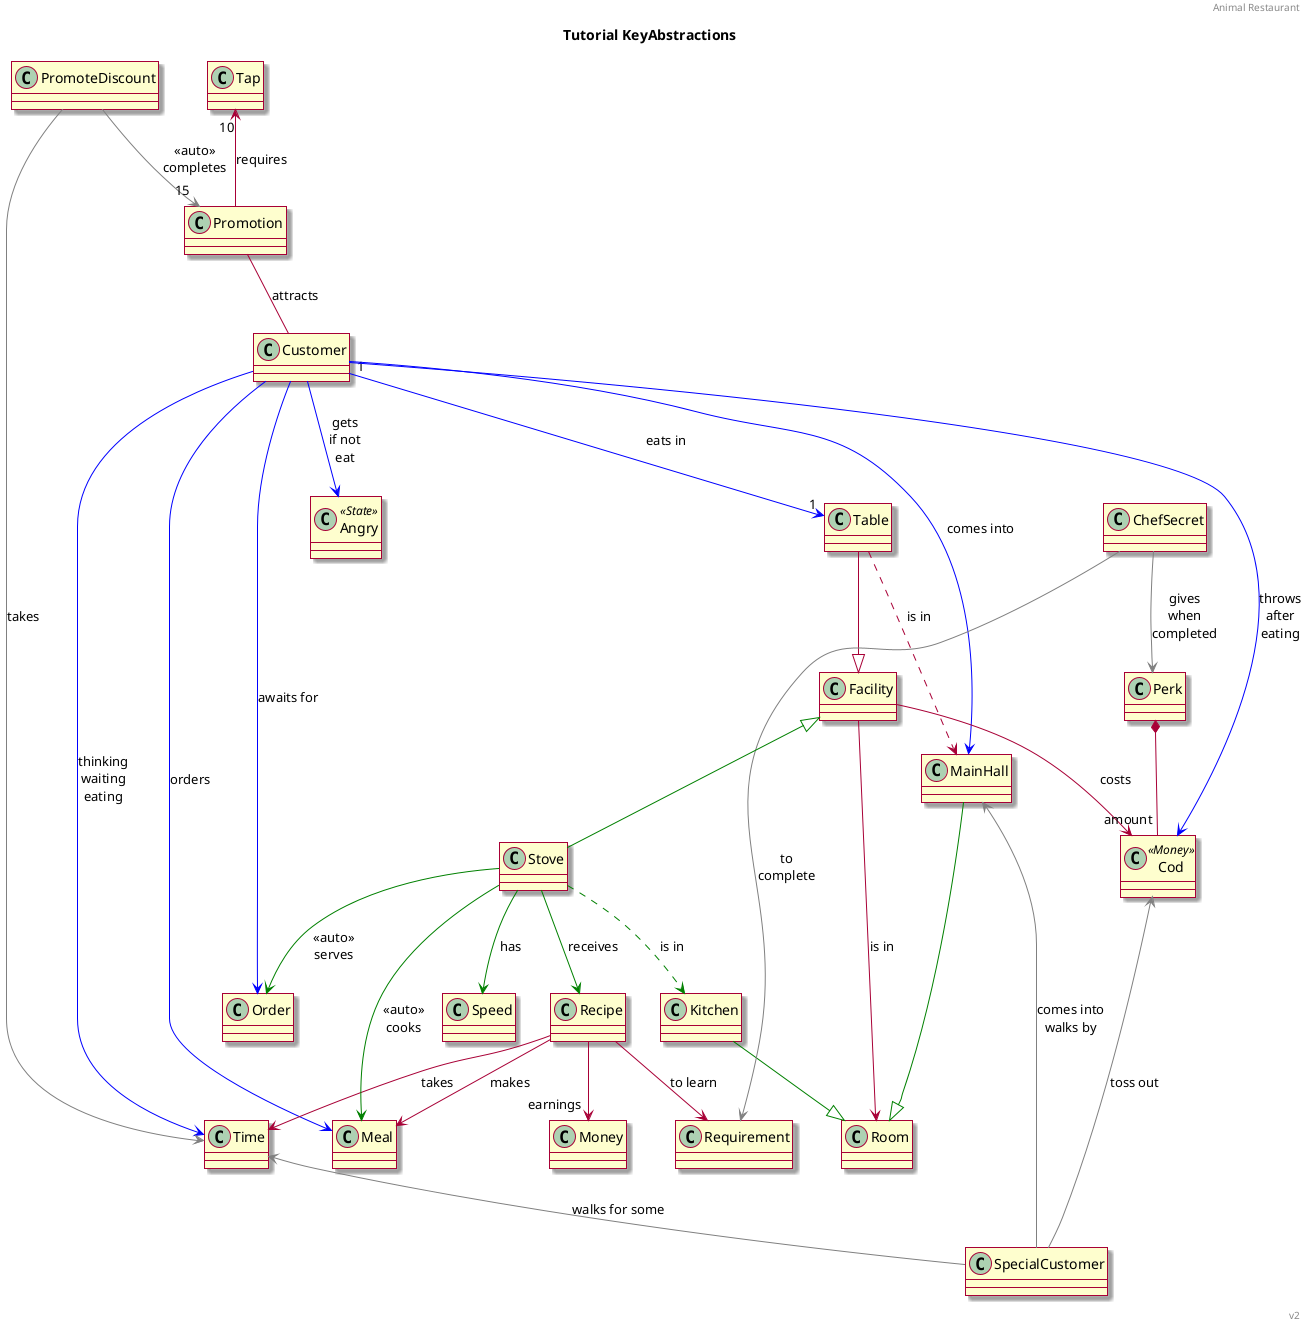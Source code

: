 @startuml
skin rose
'skinparam nodesep 40
'skinparam ranksep 25

header Animal Restaurant
title Tutorial KeyAbstractions
'''''''''''''''

class Customer
class Angry <<State>>
class SpecialCustomer

class Cod <<Money>>

class Room
class Kitchen
class MainHall

class Facility
class Table
class Stove

class Meal
class Recipe

class Promotion
class PromoteDiscount

class ChefSecret
class Requirement
class Perk

class Time
class Speed
class Tap

'''''''''''''''

Customer "1" --> "1" Table #blue : eats in 
Customer --> Time #blue : thinking\nwaiting\neating
Customer --> Cod #blue : throws\nafter\neating
Customer --> Meal #blue : orders
Customer --> Angry #blue : gets\nif not\neat
Customer --> Order #blue : awaits for
Customer --> MainHall #blue : comes into

Kitchen --|> Room #green 
MainHall --|> Room #green

Table --|> Facility
Table ..> MainHall : is in

Promotion -- Customer : attracts
Promotion -u-> "10" Tap : requires

PromoteDiscount --> "15" Promotion #gray : <<auto>>\ncompletes
PromoteDiscount --> Time #gray : takes

ChefSecret --> Requirement #gray : to\ncomplete
ChefSecret --> Perk #gray : gives\nwhen\ncompleted

Recipe --> Time : takes
Recipe --> "earnings" Money
Recipe --> Meal : makes
Recipe --> Requirement : to learn

Facility --> Room : is in
Facility --> Cod : costs

Stove -u-|> Facility #green
Stove ..> Kitchen #green : is in
Stove --> Recipe #green : receives
Stove --> Meal #green : <<auto>>\ncooks
Stove --> Order #green : <<auto>>\nserves
Stove --> Speed #green : has

Perk *-- "amount" Cod

SpecialCustomer -u-> MainHall #gray : comes into\nwalks by
SpecialCustomer -u-> Time #gray : walks for some
SpecialCustomer -u-> Cod #gray : toss out

'''''''''''''''
right footer v2
@enduml